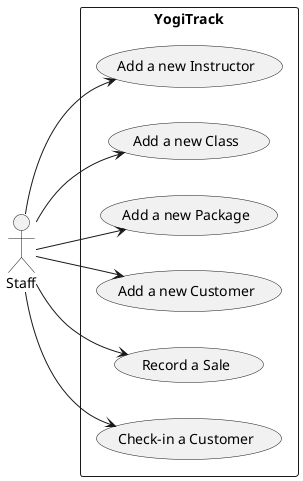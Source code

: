 @startuml classdiagram

Actor Staff
rectangle YogiTrack {
    left to right direction
    Staff --> (Add a new Instructor)
    Staff --> (Add a new Class)
    Staff --> (Add a new Package)
    Staff --> (Add a new Customer)
    Staff --> (Record a Sale)
    Staff --> (Check-in a Customer)
}
@enduml 

